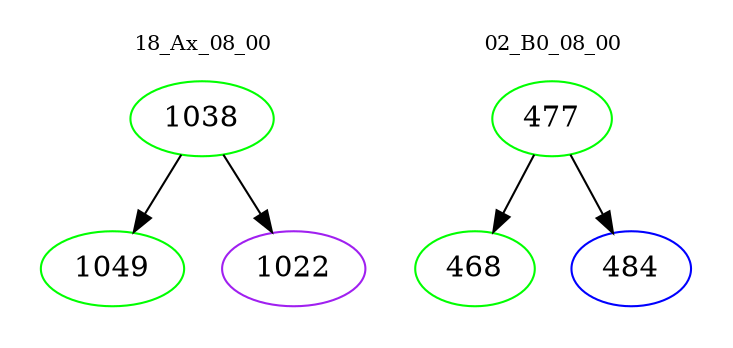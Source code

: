 digraph{
subgraph cluster_0 {
color = white
label = "18_Ax_08_00";
fontsize=10;
T0_1038 [label="1038", color="green"]
T0_1038 -> T0_1049 [color="black"]
T0_1049 [label="1049", color="green"]
T0_1038 -> T0_1022 [color="black"]
T0_1022 [label="1022", color="purple"]
}
subgraph cluster_1 {
color = white
label = "02_B0_08_00";
fontsize=10;
T1_477 [label="477", color="green"]
T1_477 -> T1_468 [color="black"]
T1_468 [label="468", color="green"]
T1_477 -> T1_484 [color="black"]
T1_484 [label="484", color="blue"]
}
}
